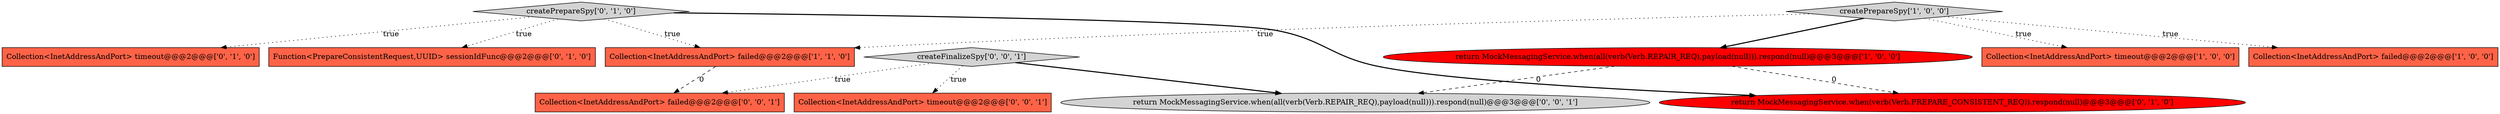 digraph {
4 [style = filled, label = "return MockMessagingService.when(all(verb(Verb.REPAIR_REQ),payload(null))).respond(null)@@@3@@@['1', '0', '0']", fillcolor = red, shape = ellipse image = "AAA1AAABBB1BBB"];
9 [style = filled, label = "return MockMessagingService.when(all(verb(Verb.REPAIR_REQ),payload(null))).respond(null)@@@3@@@['0', '0', '1']", fillcolor = lightgray, shape = ellipse image = "AAA0AAABBB3BBB"];
11 [style = filled, label = "Collection<InetAddressAndPort> timeout@@@2@@@['0', '0', '1']", fillcolor = tomato, shape = box image = "AAA0AAABBB3BBB"];
10 [style = filled, label = "createFinalizeSpy['0', '0', '1']", fillcolor = lightgray, shape = diamond image = "AAA0AAABBB3BBB"];
1 [style = filled, label = "Collection<InetAddressAndPort> timeout@@@2@@@['1', '0', '0']", fillcolor = tomato, shape = box image = "AAA0AAABBB1BBB"];
7 [style = filled, label = "createPrepareSpy['0', '1', '0']", fillcolor = lightgray, shape = diamond image = "AAA0AAABBB2BBB"];
8 [style = filled, label = "return MockMessagingService.when(verb(Verb.PREPARE_CONSISTENT_REQ)).respond(null)@@@3@@@['0', '1', '0']", fillcolor = red, shape = ellipse image = "AAA1AAABBB2BBB"];
3 [style = filled, label = "Collection<InetAddressAndPort> failed@@@2@@@['1', '1', '0']", fillcolor = tomato, shape = box image = "AAA0AAABBB1BBB"];
0 [style = filled, label = "Collection<InetAddressAndPort> failed@@@2@@@['1', '0', '0']", fillcolor = tomato, shape = box image = "AAA0AAABBB1BBB"];
12 [style = filled, label = "Collection<InetAddressAndPort> failed@@@2@@@['0', '0', '1']", fillcolor = tomato, shape = box image = "AAA0AAABBB3BBB"];
5 [style = filled, label = "Collection<InetAddressAndPort> timeout@@@2@@@['0', '1', '0']", fillcolor = tomato, shape = box image = "AAA0AAABBB2BBB"];
2 [style = filled, label = "createPrepareSpy['1', '0', '0']", fillcolor = lightgray, shape = diamond image = "AAA0AAABBB1BBB"];
6 [style = filled, label = "Function<PrepareConsistentRequest,UUID> sessionIdFunc@@@2@@@['0', '1', '0']", fillcolor = tomato, shape = box image = "AAA0AAABBB2BBB"];
2->3 [style = dotted, label="true"];
4->9 [style = dashed, label="0"];
7->6 [style = dotted, label="true"];
10->9 [style = bold, label=""];
10->12 [style = dotted, label="true"];
2->0 [style = dotted, label="true"];
3->12 [style = dashed, label="0"];
10->11 [style = dotted, label="true"];
7->3 [style = dotted, label="true"];
2->1 [style = dotted, label="true"];
2->4 [style = bold, label=""];
7->8 [style = bold, label=""];
4->8 [style = dashed, label="0"];
7->5 [style = dotted, label="true"];
}
